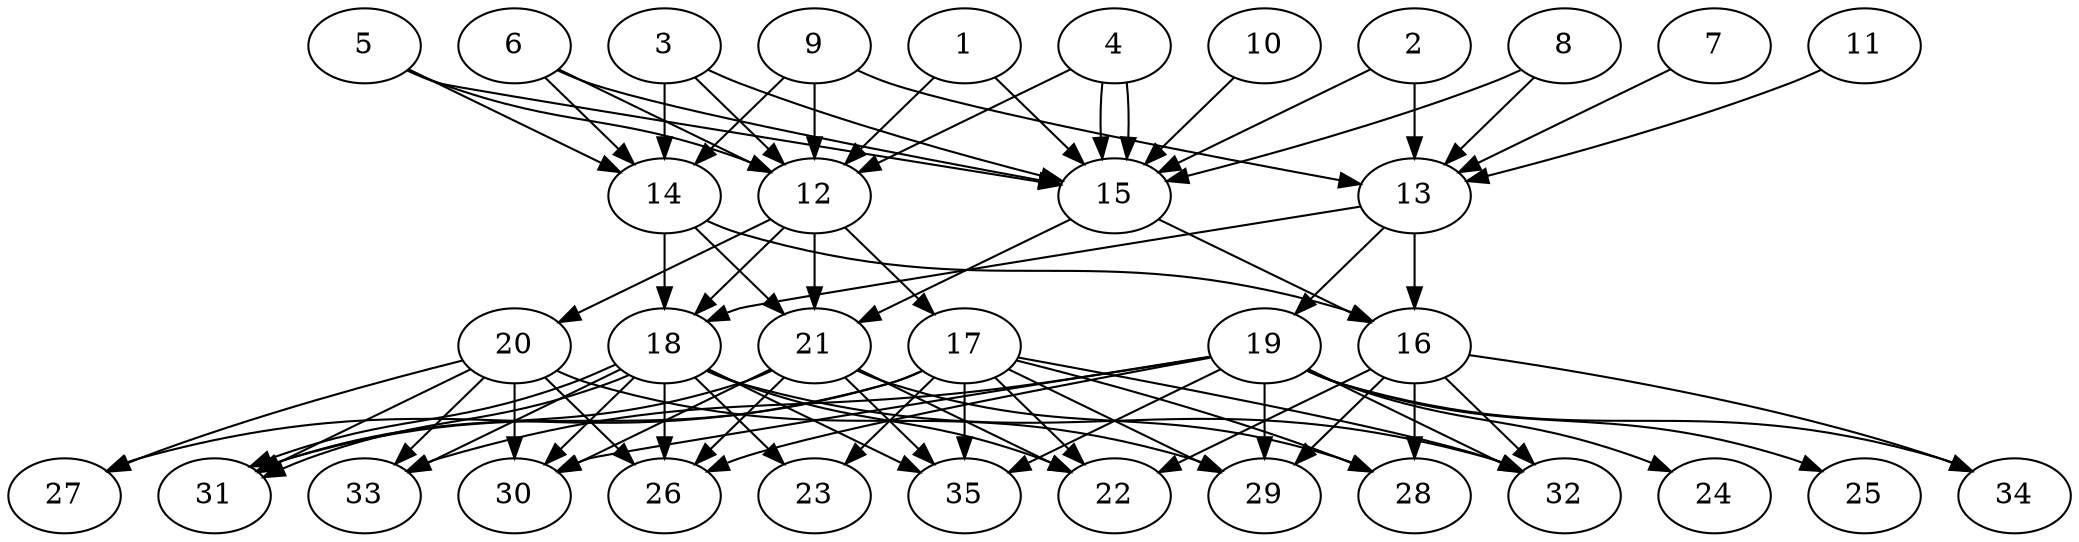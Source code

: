 // DAG (tier=3-complex, mode=compute, n=35, ccr=0.485, fat=0.760, density=0.763, regular=0.270, jump=0.242, mindata=1048576, maxdata=16777216)
// DAG automatically generated by daggen at Sun Aug 24 16:33:35 2025
// /home/ermia/Project/Environments/daggen/bin/daggen --dot --ccr 0.485 --fat 0.760 --regular 0.270 --density 0.763 --jump 0.242 --mindata 1048576 --maxdata 16777216 -n 35 
digraph G {
  1 [size="354625687014927296", alpha="0.07", expect_size="177312843507463648"]
  1 -> 12 [size ="199196967698432"]
  1 -> 15 [size ="199196967698432"]
  2 [size="643438566265455", alpha="0.14", expect_size="321719283132727"]
  2 -> 13 [size ="19483179614208"]
  2 -> 15 [size ="19483179614208"]
  3 [size="227444197252521600", alpha="0.09", expect_size="113722098626260800"]
  3 -> 12 [size ="88441169641472"]
  3 -> 14 [size ="88441169641472"]
  3 -> 15 [size ="88441169641472"]
  4 [size="938741652095103926272", alpha="0.15", expect_size="469370826047551963136"]
  4 -> 12 [size ="766985898033152"]
  4 -> 15 [size ="766985898033152"]
  4 -> 15 [size ="766985898033152"]
  5 [size="1034291876553843277824", alpha="0.05", expect_size="517145938276921638912"]
  5 -> 12 [size ="818186035396608"]
  5 -> 14 [size ="818186035396608"]
  5 -> 15 [size ="818186035396608"]
  6 [size="85729794135636160", alpha="0.20", expect_size="42864897067818080"]
  6 -> 12 [size ="2010944699891712"]
  6 -> 14 [size ="2010944699891712"]
  6 -> 15 [size ="2010944699891712"]
  7 [size="424261694871928832", alpha="0.12", expect_size="212130847435964416"]
  7 -> 13 [size ="164179956727808"]
  8 [size="3969144195451528937472", alpha="0.04", expect_size="1984572097725764468736"]
  8 -> 13 [size ="2005493404925952"]
  8 -> 15 [size ="2005493404925952"]
  9 [size="3551883192958976000", alpha="0.01", expect_size="1775941596479488000"]
  9 -> 12 [size ="18623548620800"]
  9 -> 13 [size ="18623548620800"]
  9 -> 14 [size ="18623548620800"]
  10 [size="749571035653534336", alpha="0.09", expect_size="374785517826767168"]
  10 -> 15 [size ="266176311590912"]
  11 [size="3445687844864000000000", alpha="0.09", expect_size="1722843922432000000000"]
  11 -> 13 [size ="1825046528000000"]
  12 [size="839932708242331795456", alpha="0.02", expect_size="419966354121165897728"]
  12 -> 17 [size ="712174330707968"]
  12 -> 18 [size ="712174330707968"]
  12 -> 20 [size ="712174330707968"]
  12 -> 21 [size ="712174330707968"]
  13 [size="850679815229974016", alpha="0.06", expect_size="425339907614987008"]
  13 -> 16 [size ="368514770665472"]
  13 -> 18 [size ="368514770665472"]
  13 -> 19 [size ="368514770665472"]
  14 [size="628993861939445120", alpha="0.12", expect_size="314496930969722560"]
  14 -> 16 [size ="401468075016192"]
  14 -> 18 [size ="401468075016192"]
  14 -> 21 [size ="401468075016192"]
  15 [size="329492650547740672000", alpha="0.06", expect_size="164746325273870336000"]
  15 -> 16 [size ="381639930675200"]
  15 -> 21 [size ="381639930675200"]
  16 [size="18311566463468568576", alpha="0.03", expect_size="9155783231734284288"]
  16 -> 22 [size ="55578520977408"]
  16 -> 28 [size ="55578520977408"]
  16 -> 29 [size ="55578520977408"]
  16 -> 32 [size ="55578520977408"]
  16 -> 34 [size ="55578520977408"]
  17 [size="857834273982734401536", alpha="0.17", expect_size="428917136991367200768"]
  17 -> 22 [size ="722257815011328"]
  17 -> 23 [size ="722257815011328"]
  17 -> 27 [size ="722257815011328"]
  17 -> 28 [size ="722257815011328"]
  17 -> 29 [size ="722257815011328"]
  17 -> 31 [size ="722257815011328"]
  17 -> 32 [size ="722257815011328"]
  17 -> 35 [size ="722257815011328"]
  18 [size="56475684865332800", alpha="0.19", expect_size="28237842432666400"]
  18 -> 22 [size ="22589523099648"]
  18 -> 23 [size ="22589523099648"]
  18 -> 26 [size ="22589523099648"]
  18 -> 30 [size ="22589523099648"]
  18 -> 31 [size ="22589523099648"]
  18 -> 31 [size ="22589523099648"]
  18 -> 32 [size ="22589523099648"]
  18 -> 33 [size ="22589523099648"]
  18 -> 35 [size ="22589523099648"]
  19 [size="842122407879798423552", alpha="0.01", expect_size="421061203939899211776"]
  19 -> 24 [size ="713411549724672"]
  19 -> 25 [size ="713411549724672"]
  19 -> 26 [size ="713411549724672"]
  19 -> 29 [size ="713411549724672"]
  19 -> 30 [size ="713411549724672"]
  19 -> 32 [size ="713411549724672"]
  19 -> 33 [size ="713411549724672"]
  19 -> 34 [size ="713411549724672"]
  19 -> 35 [size ="713411549724672"]
  20 [size="3099343642794248", alpha="0.10", expect_size="1549671821397124"]
  20 -> 26 [size ="74194519851008"]
  20 -> 27 [size ="74194519851008"]
  20 -> 29 [size ="74194519851008"]
  20 -> 30 [size ="74194519851008"]
  20 -> 31 [size ="74194519851008"]
  20 -> 33 [size ="74194519851008"]
  21 [size="320345983980018860032", alpha="0.15", expect_size="160172991990009430016"]
  21 -> 22 [size ="374543998779392"]
  21 -> 26 [size ="374543998779392"]
  21 -> 28 [size ="374543998779392"]
  21 -> 30 [size ="374543998779392"]
  21 -> 31 [size ="374543998779392"]
  21 -> 35 [size ="374543998779392"]
  22 [size="6622816004292464", alpha="0.08", expect_size="3311408002146232"]
  23 [size="2042272968402272256000", alpha="0.17", expect_size="1021136484201136128000"]
  24 [size="150799284559772128", alpha="0.15", expect_size="75399642279886064"]
  25 [size="3734378160032022", alpha="0.06", expect_size="1867189080016011"]
  26 [size="19003040942400733184", alpha="0.13", expect_size="9501520471200366592"]
  27 [size="59984170330541952", alpha="0.04", expect_size="29992085165270976"]
  28 [size="9572513918899310", alpha="0.12", expect_size="4786256959449655"]
  29 [size="16359612054317950", alpha="0.09", expect_size="8179806027158975"]
  30 [size="1043746040213126774784", alpha="0.06", expect_size="521873020106563387392"]
  31 [size="324542601070915200", alpha="0.10", expect_size="162271300535457600"]
  32 [size="1839699394598486933504", alpha="0.20", expect_size="919849697299243466752"]
  33 [size="664555750659283840", alpha="0.08", expect_size="332277875329641920"]
  34 [size="2124448672664136974336", alpha="0.16", expect_size="1062224336332068487168"]
  35 [size="176656417621885184", alpha="0.07", expect_size="88328208810942592"]
}
